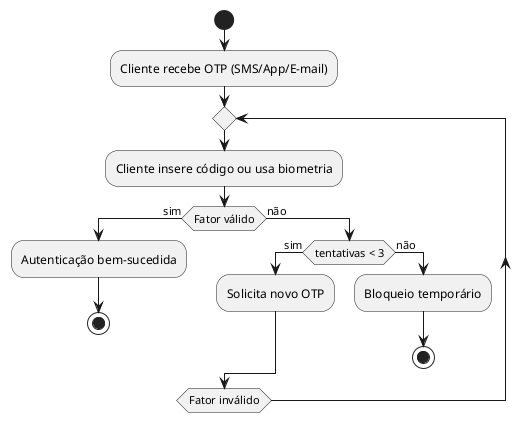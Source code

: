@startuml case05
start
:Cliente recebe OTP (SMS/App/E-mail);

repeat
  :Cliente insere código ou usa biometria;
  if (Fator válido) then (sim)
    :Autenticação bem-sucedida;
    stop
  else (não)
    if (tentativas < 3) then (sim)
      :Solicita novo OTP;
    else (não)
      :Bloqueio temporário;
      stop
    endif
  endif
repeat while (Fator inválido)
@enduml